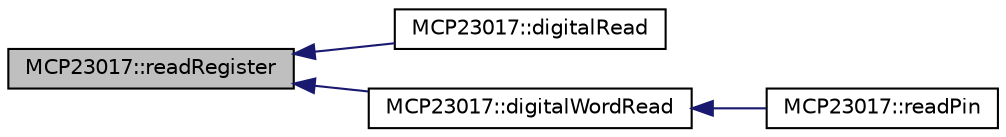 digraph "MCP23017::readRegister"
{
  edge [fontname="Helvetica",fontsize="10",labelfontname="Helvetica",labelfontsize="10"];
  node [fontname="Helvetica",fontsize="10",shape=record];
  rankdir="LR";
  Node68 [label="MCP23017::readRegister",height=0.2,width=0.4,color="black", fillcolor="grey75", style="filled", fontcolor="black"];
  Node68 -> Node69 [dir="back",color="midnightblue",fontsize="10",style="solid",fontname="Helvetica"];
  Node69 [label="MCP23017::digitalRead",height=0.2,width=0.4,color="black", fillcolor="white", style="filled",URL="$class_m_c_p23017.html#af329a9def6704f71efa586687155bd26"];
  Node68 -> Node70 [dir="back",color="midnightblue",fontsize="10",style="solid",fontname="Helvetica"];
  Node70 [label="MCP23017::digitalWordRead",height=0.2,width=0.4,color="black", fillcolor="white", style="filled",URL="$class_m_c_p23017.html#abd2401da8537875428522c181ecd9769"];
  Node70 -> Node71 [dir="back",color="midnightblue",fontsize="10",style="solid",fontname="Helvetica"];
  Node71 [label="MCP23017::readPin",height=0.2,width=0.4,color="black", fillcolor="white", style="filled",URL="$class_m_c_p23017.html#a6b9fc988b1bae8bf9cd9b9082f952ee1",tooltip="Read a 0/1 value from an input bit. "];
}
